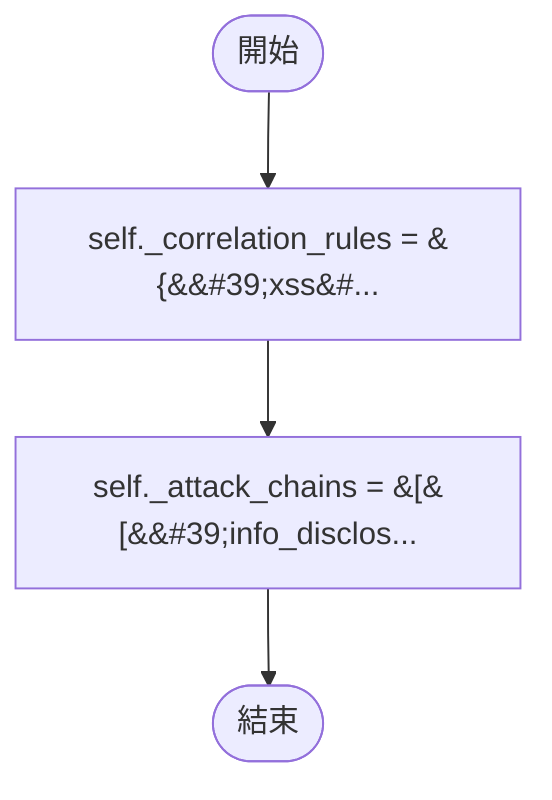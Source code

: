 flowchart TB
    n1([開始])
    n2([結束])
    n3[self._correlation_rules = &#123;&amp;&#35;39;xss&amp;&#35...]
    n4[self._attack_chains = &#91;&#91;&amp;&#35;39;info_disclos...]
    n1 --> n3
    n3 --> n4
    n4 --> n2
